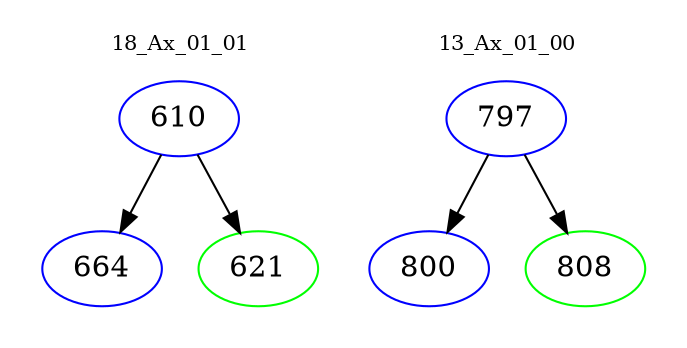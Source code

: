 digraph{
subgraph cluster_0 {
color = white
label = "18_Ax_01_01";
fontsize=10;
T0_610 [label="610", color="blue"]
T0_610 -> T0_664 [color="black"]
T0_664 [label="664", color="blue"]
T0_610 -> T0_621 [color="black"]
T0_621 [label="621", color="green"]
}
subgraph cluster_1 {
color = white
label = "13_Ax_01_00";
fontsize=10;
T1_797 [label="797", color="blue"]
T1_797 -> T1_800 [color="black"]
T1_800 [label="800", color="blue"]
T1_797 -> T1_808 [color="black"]
T1_808 [label="808", color="green"]
}
}
